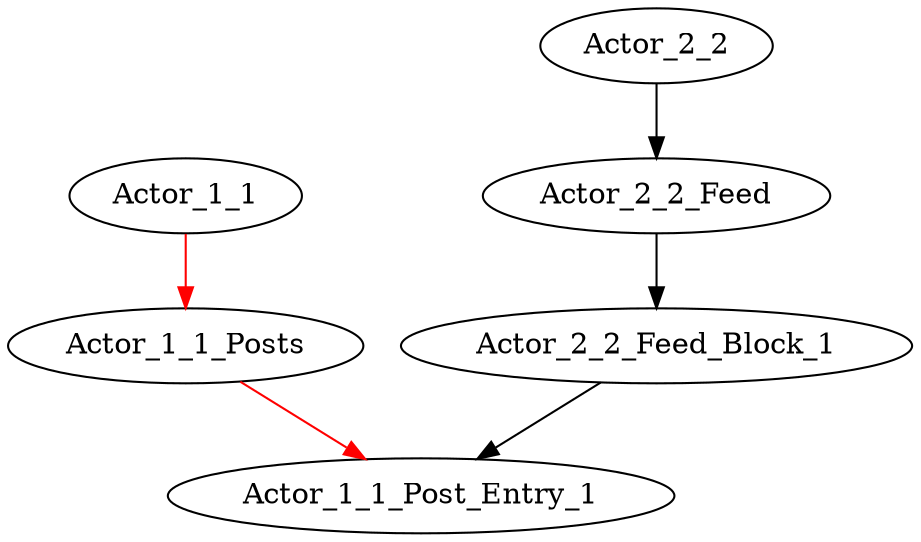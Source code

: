 digraph social_actors {
	/*ranksep=3.0; nodesep=2.0;*/
	subgraph Posts {
		edge[color="red"]
		Actor_1_1 -> Actor_1_1_Posts;
		Actor_1_1_Posts -> Actor_1_1_Post_Entry_1;
	}

	subgraph Feed {
		Actor_2_2 -> Actor_2_2_Feed;
		Actor_2_2_Feed -> Actor_2_2_Feed_Block_1;
		Actor_2_2_Feed_Block_1 -> Actor_1_1_Post_Entry_1;
	}
}